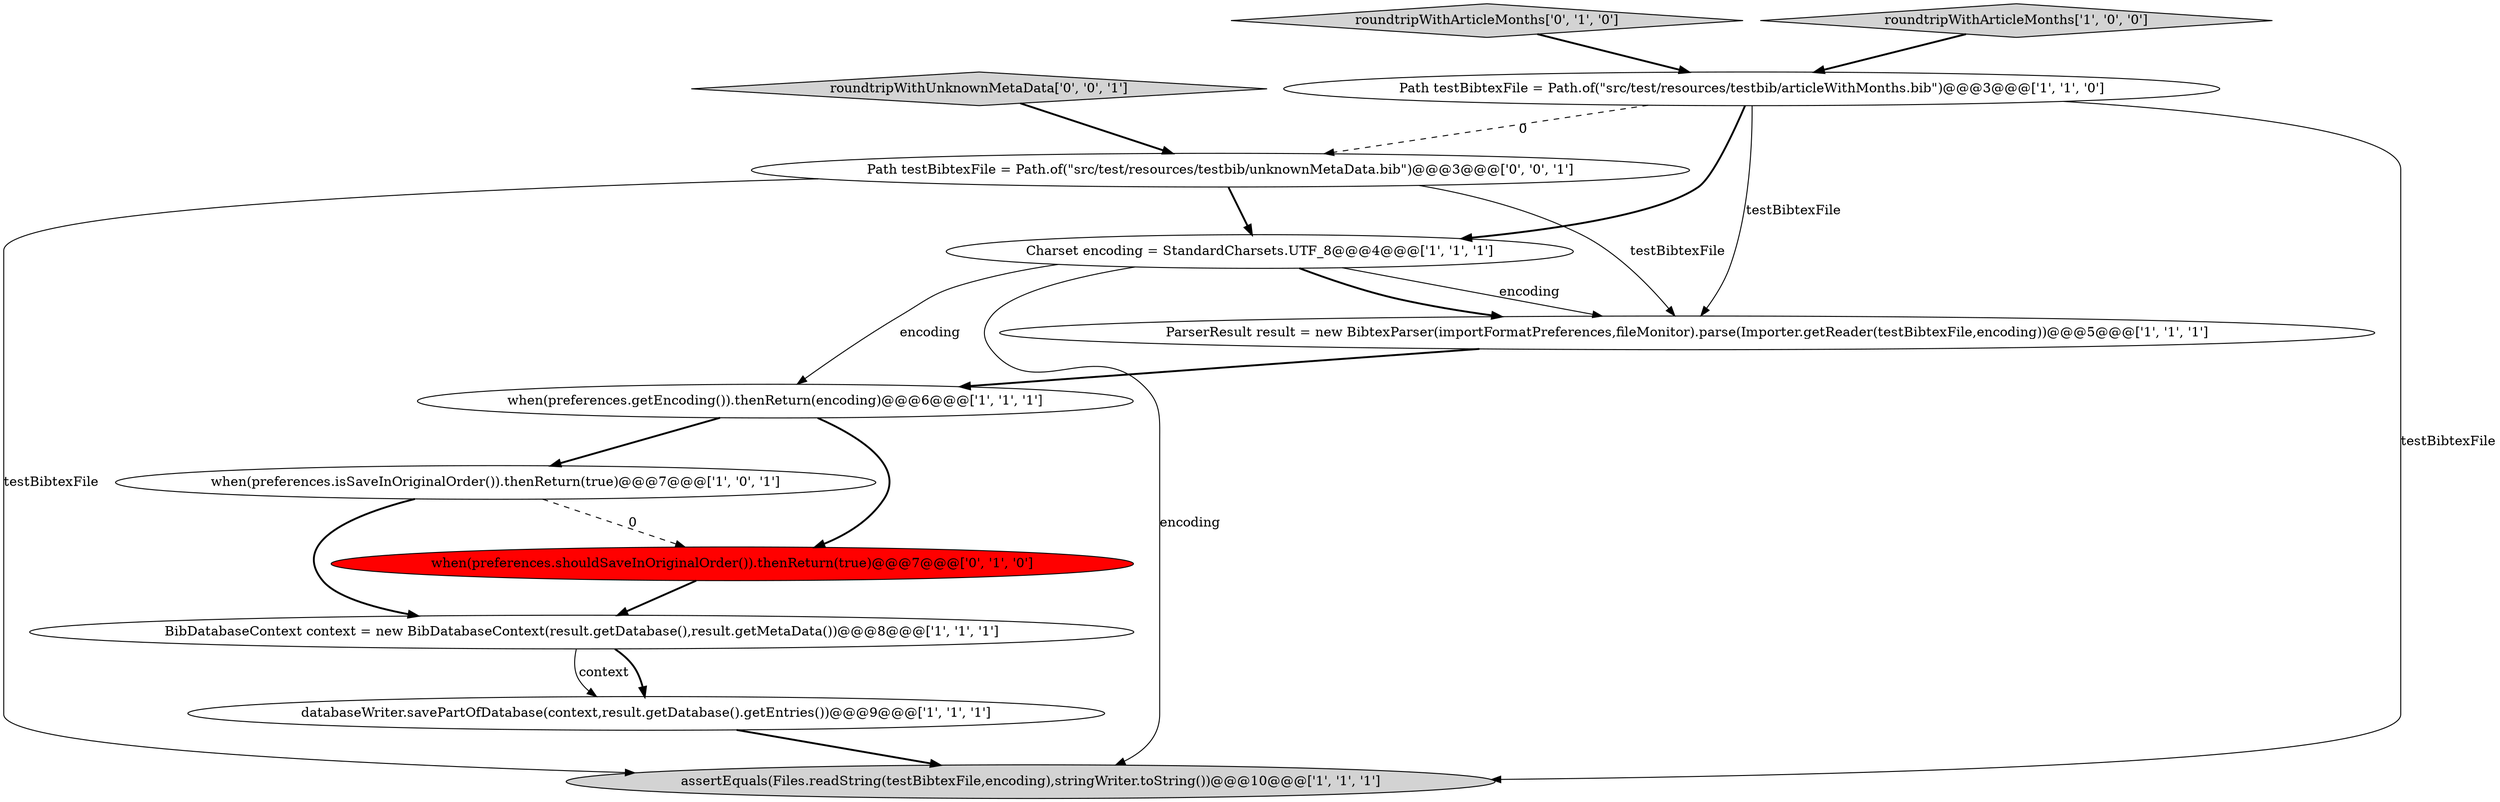 digraph {
9 [style = filled, label = "roundtripWithArticleMonths['0', '1', '0']", fillcolor = lightgray, shape = diamond image = "AAA0AAABBB2BBB"];
10 [style = filled, label = "when(preferences.shouldSaveInOriginalOrder()).thenReturn(true)@@@7@@@['0', '1', '0']", fillcolor = red, shape = ellipse image = "AAA1AAABBB2BBB"];
5 [style = filled, label = "Charset encoding = StandardCharsets.UTF_8@@@4@@@['1', '1', '1']", fillcolor = white, shape = ellipse image = "AAA0AAABBB1BBB"];
11 [style = filled, label = "roundtripWithUnknownMetaData['0', '0', '1']", fillcolor = lightgray, shape = diamond image = "AAA0AAABBB3BBB"];
12 [style = filled, label = "Path testBibtexFile = Path.of(\"src/test/resources/testbib/unknownMetaData.bib\")@@@3@@@['0', '0', '1']", fillcolor = white, shape = ellipse image = "AAA0AAABBB3BBB"];
4 [style = filled, label = "BibDatabaseContext context = new BibDatabaseContext(result.getDatabase(),result.getMetaData())@@@8@@@['1', '1', '1']", fillcolor = white, shape = ellipse image = "AAA0AAABBB1BBB"];
3 [style = filled, label = "Path testBibtexFile = Path.of(\"src/test/resources/testbib/articleWithMonths.bib\")@@@3@@@['1', '1', '0']", fillcolor = white, shape = ellipse image = "AAA0AAABBB1BBB"];
0 [style = filled, label = "databaseWriter.savePartOfDatabase(context,result.getDatabase().getEntries())@@@9@@@['1', '1', '1']", fillcolor = white, shape = ellipse image = "AAA0AAABBB1BBB"];
8 [style = filled, label = "ParserResult result = new BibtexParser(importFormatPreferences,fileMonitor).parse(Importer.getReader(testBibtexFile,encoding))@@@5@@@['1', '1', '1']", fillcolor = white, shape = ellipse image = "AAA0AAABBB1BBB"];
6 [style = filled, label = "when(preferences.getEncoding()).thenReturn(encoding)@@@6@@@['1', '1', '1']", fillcolor = white, shape = ellipse image = "AAA0AAABBB1BBB"];
2 [style = filled, label = "when(preferences.isSaveInOriginalOrder()).thenReturn(true)@@@7@@@['1', '0', '1']", fillcolor = white, shape = ellipse image = "AAA0AAABBB1BBB"];
7 [style = filled, label = "assertEquals(Files.readString(testBibtexFile,encoding),stringWriter.toString())@@@10@@@['1', '1', '1']", fillcolor = lightgray, shape = ellipse image = "AAA0AAABBB1BBB"];
1 [style = filled, label = "roundtripWithArticleMonths['1', '0', '0']", fillcolor = lightgray, shape = diamond image = "AAA0AAABBB1BBB"];
12->8 [style = solid, label="testBibtexFile"];
5->8 [style = bold, label=""];
12->5 [style = bold, label=""];
1->3 [style = bold, label=""];
3->8 [style = solid, label="testBibtexFile"];
5->7 [style = solid, label="encoding"];
8->6 [style = bold, label=""];
11->12 [style = bold, label=""];
12->7 [style = solid, label="testBibtexFile"];
5->8 [style = solid, label="encoding"];
2->4 [style = bold, label=""];
2->10 [style = dashed, label="0"];
4->0 [style = bold, label=""];
0->7 [style = bold, label=""];
6->2 [style = bold, label=""];
5->6 [style = solid, label="encoding"];
3->5 [style = bold, label=""];
3->12 [style = dashed, label="0"];
6->10 [style = bold, label=""];
10->4 [style = bold, label=""];
9->3 [style = bold, label=""];
4->0 [style = solid, label="context"];
3->7 [style = solid, label="testBibtexFile"];
}
